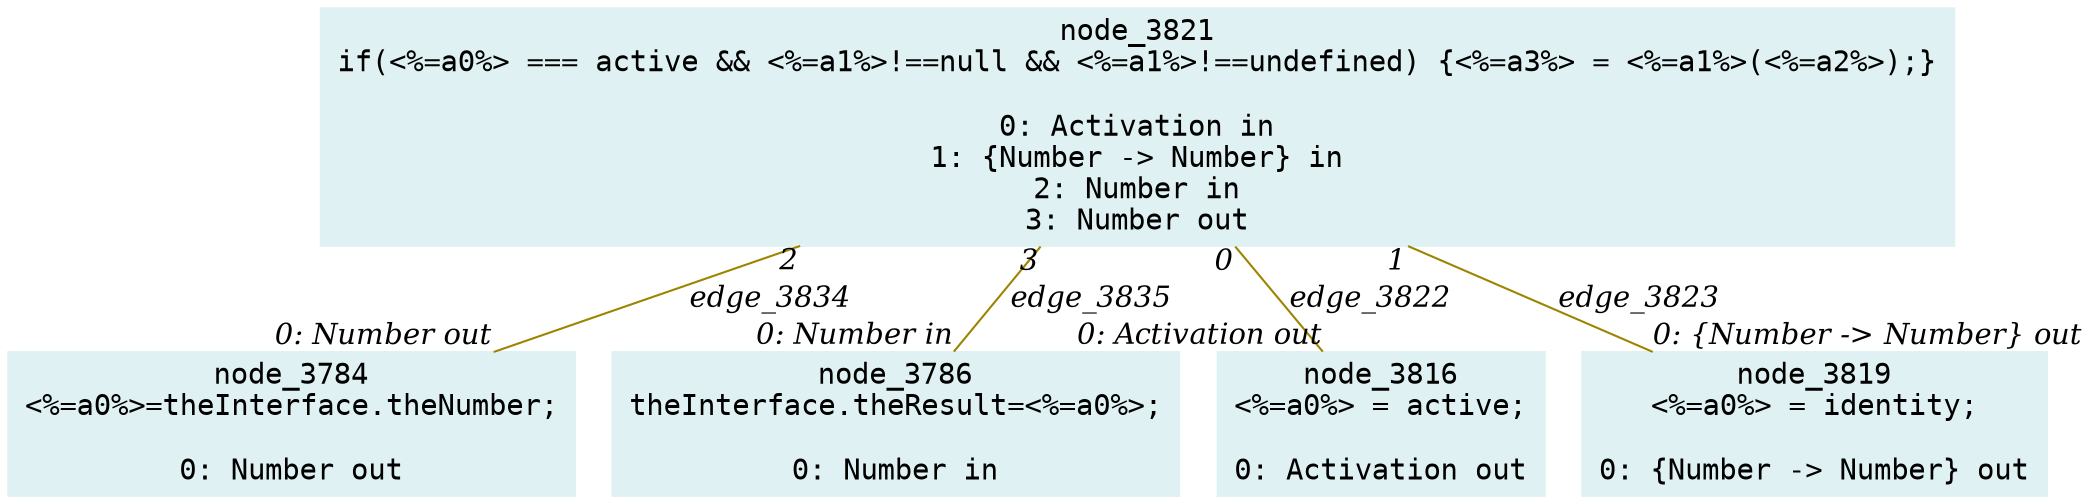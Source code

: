 digraph g{node_3784 [shape="box", style="filled", color="#dff1f2", fontname="Courier", label="node_3784
<%=a0%>=theInterface.theNumber;

0: Number out" ]
node_3786 [shape="box", style="filled", color="#dff1f2", fontname="Courier", label="node_3786
theInterface.theResult=<%=a0%>;

0: Number in" ]
node_3816 [shape="box", style="filled", color="#dff1f2", fontname="Courier", label="node_3816
<%=a0%> = active;

0: Activation out" ]
node_3819 [shape="box", style="filled", color="#dff1f2", fontname="Courier", label="node_3819
<%=a0%> = identity;

0: {Number -> Number} out" ]
node_3821 [shape="box", style="filled", color="#dff1f2", fontname="Courier", label="node_3821
if(<%=a0%> === active && <%=a1%>!==null && <%=a1%>!==undefined) {<%=a3%> = <%=a1%>(<%=a2%>);}

0: Activation in
1: {Number -> Number} in
2: Number in
3: Number out" ]
node_3821 -> node_3816 [dir=none, arrowHead=none, fontname="Times-Italic", arrowsize=1, color="#9d8400", label="edge_3822",  headlabel="0: Activation out", taillabel="0" ]
node_3821 -> node_3819 [dir=none, arrowHead=none, fontname="Times-Italic", arrowsize=1, color="#9d8400", label="edge_3823",  headlabel="0: {Number -> Number} out", taillabel="1" ]
node_3821 -> node_3784 [dir=none, arrowHead=none, fontname="Times-Italic", arrowsize=1, color="#9d8400", label="edge_3834",  headlabel="0: Number out", taillabel="2" ]
node_3821 -> node_3786 [dir=none, arrowHead=none, fontname="Times-Italic", arrowsize=1, color="#9d8400", label="edge_3835",  headlabel="0: Number in", taillabel="3" ]
}